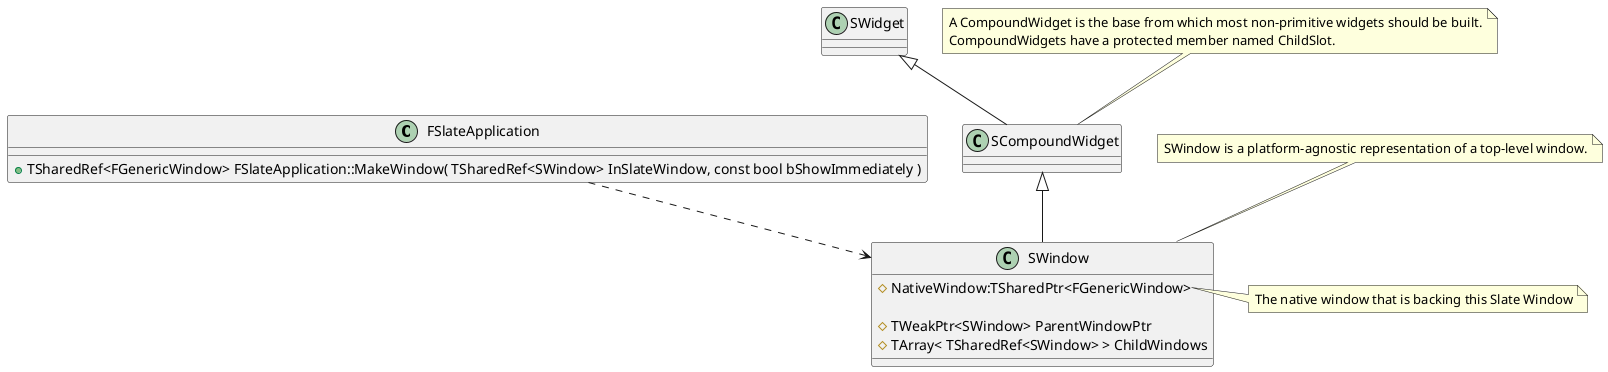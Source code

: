 @startuml Slate




class FSlateApplication{
	+ TSharedRef<FGenericWindow> FSlateApplication::MakeWindow( TSharedRef<SWindow> InSlateWindow, const bool bShowImmediately )
}


class SWidget
class SCompoundWidget
note top
A CompoundWidget is the base from which most non-primitive widgets should be built.
CompoundWidgets have a protected member named ChildSlot.
end note
class SWindow{

	#  NativeWindow:TSharedPtr<FGenericWindow>
	
	# TWeakPtr<SWindow> ParentWindowPtr
	# TArray< TSharedRef<SWindow> > ChildWindows
}
note top:SWindow is a platform-agnostic representation of a top-level window.
note right of SWindow::NativeWindow 
	The native window that is backing this Slate Window
end note

SWidget <|-- SCompoundWidget
SCompoundWidget<|-- SWindow

FSlateApplication ..> SWindow



@enduml